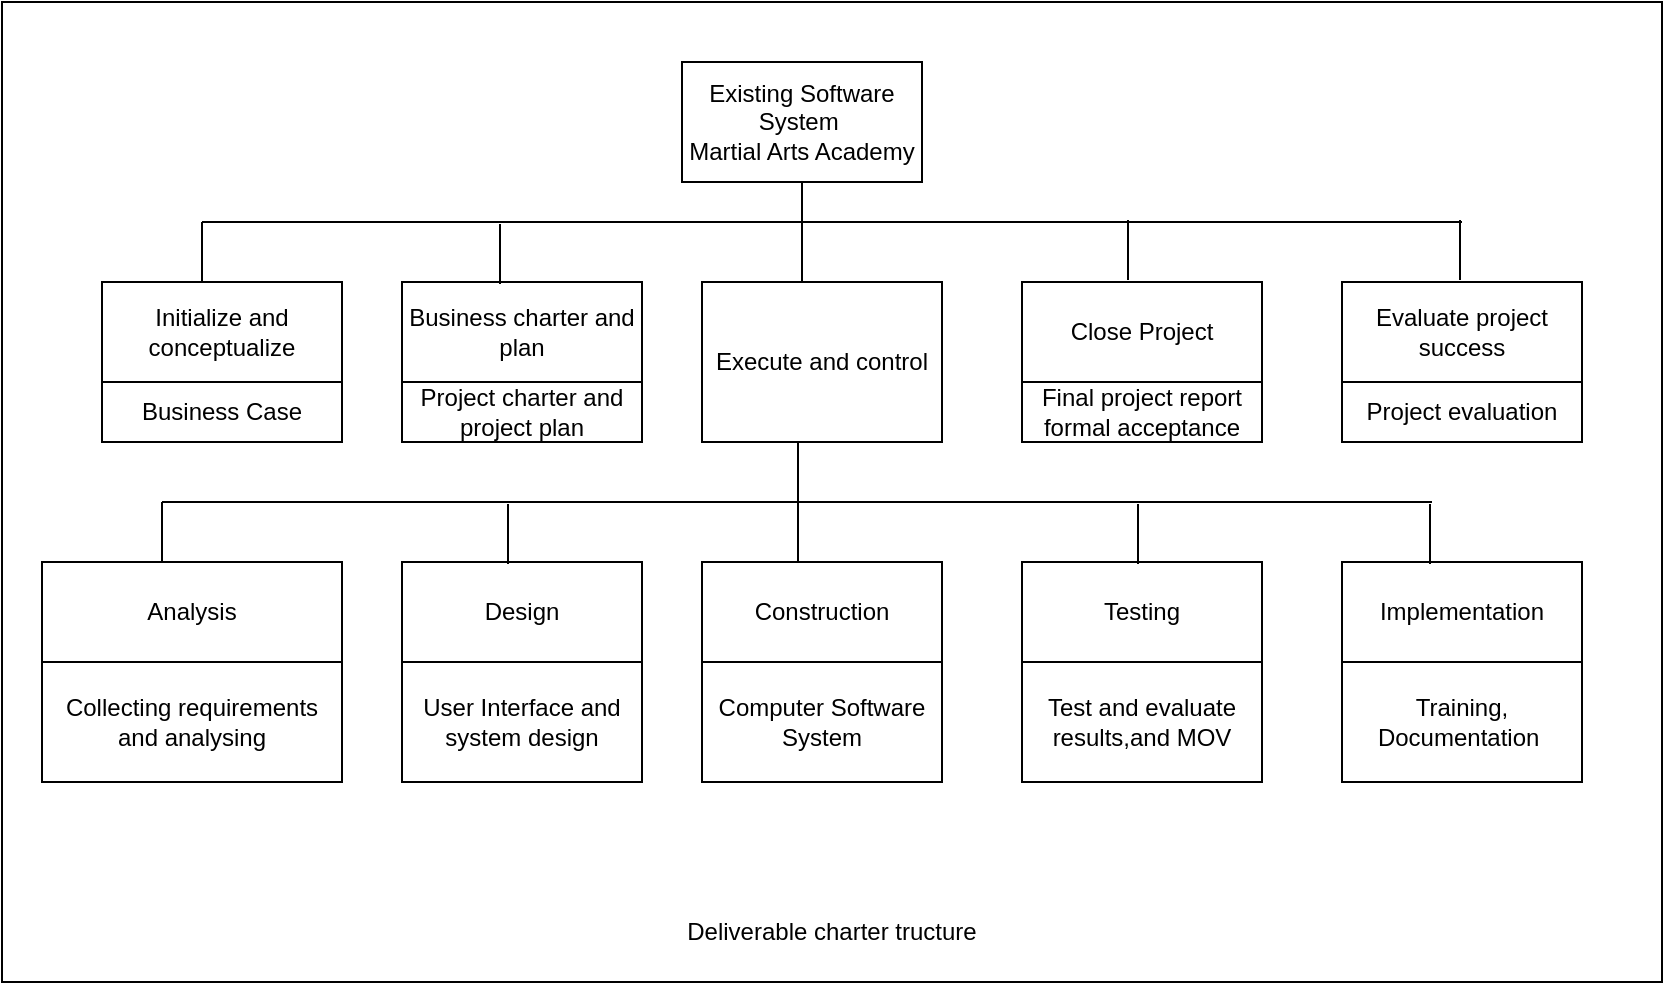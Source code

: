 <mxfile version="20.2.0" type="github">
  <diagram id="_v0U6XHrunSkltYkED8f" name="Page-1">
    <mxGraphModel dx="868" dy="458" grid="1" gridSize="10" guides="1" tooltips="1" connect="1" arrows="1" fold="1" page="1" pageScale="1" pageWidth="850" pageHeight="1100" math="0" shadow="0">
      <root>
        <mxCell id="0" />
        <mxCell id="1" parent="0" />
        <mxCell id="Sih1Pf5mhUMgSErxuZL1-40" value="" style="rounded=0;whiteSpace=wrap;html=1;" parent="1" vertex="1">
          <mxGeometry x="40" y="110" width="830" height="490" as="geometry" />
        </mxCell>
        <mxCell id="Sih1Pf5mhUMgSErxuZL1-1" value="Existing Software System&amp;nbsp;&lt;br&gt;Martial Arts Academy" style="rounded=0;whiteSpace=wrap;html=1;" parent="1" vertex="1">
          <mxGeometry x="380" y="140" width="120" height="60" as="geometry" />
        </mxCell>
        <mxCell id="Sih1Pf5mhUMgSErxuZL1-2" value="Initialize and conceptualize" style="rounded=0;whiteSpace=wrap;html=1;" parent="1" vertex="1">
          <mxGeometry x="90" y="250" width="120" height="50" as="geometry" />
        </mxCell>
        <mxCell id="Sih1Pf5mhUMgSErxuZL1-4" value="Business Case" style="rounded=0;whiteSpace=wrap;html=1;" parent="1" vertex="1">
          <mxGeometry x="90" y="300" width="120" height="30" as="geometry" />
        </mxCell>
        <mxCell id="Sih1Pf5mhUMgSErxuZL1-6" value="Business charter and plan" style="rounded=0;whiteSpace=wrap;html=1;" parent="1" vertex="1">
          <mxGeometry x="240" y="250" width="120" height="50" as="geometry" />
        </mxCell>
        <mxCell id="Sih1Pf5mhUMgSErxuZL1-7" value="Project charter and project plan" style="rounded=0;whiteSpace=wrap;html=1;" parent="1" vertex="1">
          <mxGeometry x="240" y="300" width="120" height="30" as="geometry" />
        </mxCell>
        <mxCell id="Sih1Pf5mhUMgSErxuZL1-8" value="Execute and control" style="rounded=0;whiteSpace=wrap;html=1;" parent="1" vertex="1">
          <mxGeometry x="390" y="250" width="120" height="80" as="geometry" />
        </mxCell>
        <mxCell id="Sih1Pf5mhUMgSErxuZL1-10" value="Close Project" style="rounded=0;whiteSpace=wrap;html=1;" parent="1" vertex="1">
          <mxGeometry x="550" y="250" width="120" height="50" as="geometry" />
        </mxCell>
        <mxCell id="Sih1Pf5mhUMgSErxuZL1-11" value="Final project report formal acceptance" style="rounded=0;whiteSpace=wrap;html=1;" parent="1" vertex="1">
          <mxGeometry x="550" y="300" width="120" height="30" as="geometry" />
        </mxCell>
        <mxCell id="Sih1Pf5mhUMgSErxuZL1-12" value="Evaluate project success" style="rounded=0;whiteSpace=wrap;html=1;" parent="1" vertex="1">
          <mxGeometry x="710" y="250" width="120" height="50" as="geometry" />
        </mxCell>
        <mxCell id="Sih1Pf5mhUMgSErxuZL1-13" value="Project evaluation" style="rounded=0;whiteSpace=wrap;html=1;" parent="1" vertex="1">
          <mxGeometry x="710" y="300" width="120" height="30" as="geometry" />
        </mxCell>
        <mxCell id="Sih1Pf5mhUMgSErxuZL1-14" value="Analysis" style="rounded=0;whiteSpace=wrap;html=1;" parent="1" vertex="1">
          <mxGeometry x="60" y="390" width="150" height="50" as="geometry" />
        </mxCell>
        <mxCell id="Sih1Pf5mhUMgSErxuZL1-15" value="Collecting requirements and analysing" style="rounded=0;whiteSpace=wrap;html=1;" parent="1" vertex="1">
          <mxGeometry x="60" y="440" width="150" height="60" as="geometry" />
        </mxCell>
        <mxCell id="Sih1Pf5mhUMgSErxuZL1-16" value="Design" style="rounded=0;whiteSpace=wrap;html=1;" parent="1" vertex="1">
          <mxGeometry x="240" y="390" width="120" height="50" as="geometry" />
        </mxCell>
        <mxCell id="Sih1Pf5mhUMgSErxuZL1-17" value="User Interface and system design" style="rounded=0;whiteSpace=wrap;html=1;" parent="1" vertex="1">
          <mxGeometry x="240" y="440" width="120" height="60" as="geometry" />
        </mxCell>
        <mxCell id="Sih1Pf5mhUMgSErxuZL1-18" value="Construction" style="rounded=0;whiteSpace=wrap;html=1;" parent="1" vertex="1">
          <mxGeometry x="390" y="390" width="120" height="50" as="geometry" />
        </mxCell>
        <mxCell id="Sih1Pf5mhUMgSErxuZL1-19" value="Testing" style="rounded=0;whiteSpace=wrap;html=1;" parent="1" vertex="1">
          <mxGeometry x="550" y="390" width="120" height="50" as="geometry" />
        </mxCell>
        <mxCell id="Sih1Pf5mhUMgSErxuZL1-20" value="Test and evaluate results,and MOV" style="rounded=0;whiteSpace=wrap;html=1;" parent="1" vertex="1">
          <mxGeometry x="550" y="440" width="120" height="60" as="geometry" />
        </mxCell>
        <mxCell id="Sih1Pf5mhUMgSErxuZL1-21" value="Implementation" style="rounded=0;whiteSpace=wrap;html=1;" parent="1" vertex="1">
          <mxGeometry x="710" y="390" width="120" height="50" as="geometry" />
        </mxCell>
        <mxCell id="Sih1Pf5mhUMgSErxuZL1-22" value="Training, Documentation&amp;nbsp;" style="rounded=0;whiteSpace=wrap;html=1;" parent="1" vertex="1">
          <mxGeometry x="710" y="440" width="120" height="60" as="geometry" />
        </mxCell>
        <mxCell id="Sih1Pf5mhUMgSErxuZL1-23" value="Computer Software System" style="rounded=0;whiteSpace=wrap;html=1;" parent="1" vertex="1">
          <mxGeometry x="390" y="440" width="120" height="60" as="geometry" />
        </mxCell>
        <mxCell id="Sih1Pf5mhUMgSErxuZL1-24" value="" style="endArrow=none;html=1;rounded=0;" parent="1" source="Sih1Pf5mhUMgSErxuZL1-1" edge="1">
          <mxGeometry width="50" height="50" relative="1" as="geometry">
            <mxPoint x="440" y="250" as="sourcePoint" />
            <mxPoint x="440" y="250" as="targetPoint" />
          </mxGeometry>
        </mxCell>
        <mxCell id="Sih1Pf5mhUMgSErxuZL1-26" value="" style="endArrow=none;html=1;rounded=0;" parent="1" edge="1">
          <mxGeometry width="50" height="50" relative="1" as="geometry">
            <mxPoint x="140" y="220" as="sourcePoint" />
            <mxPoint x="770" y="220" as="targetPoint" />
          </mxGeometry>
        </mxCell>
        <mxCell id="Sih1Pf5mhUMgSErxuZL1-28" value="" style="endArrow=none;html=1;rounded=0;" parent="1" edge="1">
          <mxGeometry width="50" height="50" relative="1" as="geometry">
            <mxPoint x="140" y="250" as="sourcePoint" />
            <mxPoint x="140" y="220" as="targetPoint" />
          </mxGeometry>
        </mxCell>
        <mxCell id="Sih1Pf5mhUMgSErxuZL1-29" value="" style="endArrow=none;html=1;rounded=0;" parent="1" edge="1">
          <mxGeometry width="50" height="50" relative="1" as="geometry">
            <mxPoint x="289" y="251" as="sourcePoint" />
            <mxPoint x="289" y="221" as="targetPoint" />
          </mxGeometry>
        </mxCell>
        <mxCell id="Sih1Pf5mhUMgSErxuZL1-30" value="" style="endArrow=none;html=1;rounded=0;" parent="1" edge="1">
          <mxGeometry width="50" height="50" relative="1" as="geometry">
            <mxPoint x="769" y="249" as="sourcePoint" />
            <mxPoint x="769" y="219" as="targetPoint" />
          </mxGeometry>
        </mxCell>
        <mxCell id="Sih1Pf5mhUMgSErxuZL1-31" value="" style="endArrow=none;html=1;rounded=0;" parent="1" edge="1">
          <mxGeometry width="50" height="50" relative="1" as="geometry">
            <mxPoint x="603" y="249" as="sourcePoint" />
            <mxPoint x="603" y="219" as="targetPoint" />
          </mxGeometry>
        </mxCell>
        <mxCell id="Sih1Pf5mhUMgSErxuZL1-32" value="" style="endArrow=none;html=1;rounded=0;" parent="1" edge="1">
          <mxGeometry width="50" height="50" relative="1" as="geometry">
            <mxPoint x="120" y="360" as="sourcePoint" />
            <mxPoint x="755" y="360" as="targetPoint" />
          </mxGeometry>
        </mxCell>
        <mxCell id="Sih1Pf5mhUMgSErxuZL1-33" value="" style="endArrow=none;html=1;rounded=0;" parent="1" edge="1">
          <mxGeometry width="50" height="50" relative="1" as="geometry">
            <mxPoint x="120" y="390" as="sourcePoint" />
            <mxPoint x="120" y="360" as="targetPoint" />
          </mxGeometry>
        </mxCell>
        <mxCell id="Sih1Pf5mhUMgSErxuZL1-34" value="" style="endArrow=none;html=1;rounded=0;" parent="1" edge="1">
          <mxGeometry width="50" height="50" relative="1" as="geometry">
            <mxPoint x="438" y="360.0" as="sourcePoint" />
            <mxPoint x="438" y="330.0" as="targetPoint" />
          </mxGeometry>
        </mxCell>
        <mxCell id="Sih1Pf5mhUMgSErxuZL1-35" value="" style="endArrow=none;html=1;rounded=0;" parent="1" edge="1">
          <mxGeometry width="50" height="50" relative="1" as="geometry">
            <mxPoint x="754" y="391.0" as="sourcePoint" />
            <mxPoint x="754" y="361.0" as="targetPoint" />
          </mxGeometry>
        </mxCell>
        <mxCell id="Sih1Pf5mhUMgSErxuZL1-36" value="" style="endArrow=none;html=1;rounded=0;" parent="1" edge="1">
          <mxGeometry width="50" height="50" relative="1" as="geometry">
            <mxPoint x="608" y="391.0" as="sourcePoint" />
            <mxPoint x="608" y="361.0" as="targetPoint" />
          </mxGeometry>
        </mxCell>
        <mxCell id="Sih1Pf5mhUMgSErxuZL1-37" value="" style="endArrow=none;html=1;rounded=0;" parent="1" edge="1">
          <mxGeometry width="50" height="50" relative="1" as="geometry">
            <mxPoint x="293" y="391.0" as="sourcePoint" />
            <mxPoint x="293" y="361.0" as="targetPoint" />
          </mxGeometry>
        </mxCell>
        <mxCell id="Sih1Pf5mhUMgSErxuZL1-38" value="" style="endArrow=none;html=1;rounded=0;" parent="1" edge="1">
          <mxGeometry width="50" height="50" relative="1" as="geometry">
            <mxPoint x="438" y="390.0" as="sourcePoint" />
            <mxPoint x="438" y="360.0" as="targetPoint" />
          </mxGeometry>
        </mxCell>
        <mxCell id="Sih1Pf5mhUMgSErxuZL1-39" value="Deliverable charter tructure" style="text;html=1;strokeColor=none;fillColor=none;align=center;verticalAlign=middle;whiteSpace=wrap;rounded=0;" parent="1" vertex="1">
          <mxGeometry x="360" y="560" width="190" height="30" as="geometry" />
        </mxCell>
      </root>
    </mxGraphModel>
  </diagram>
</mxfile>
